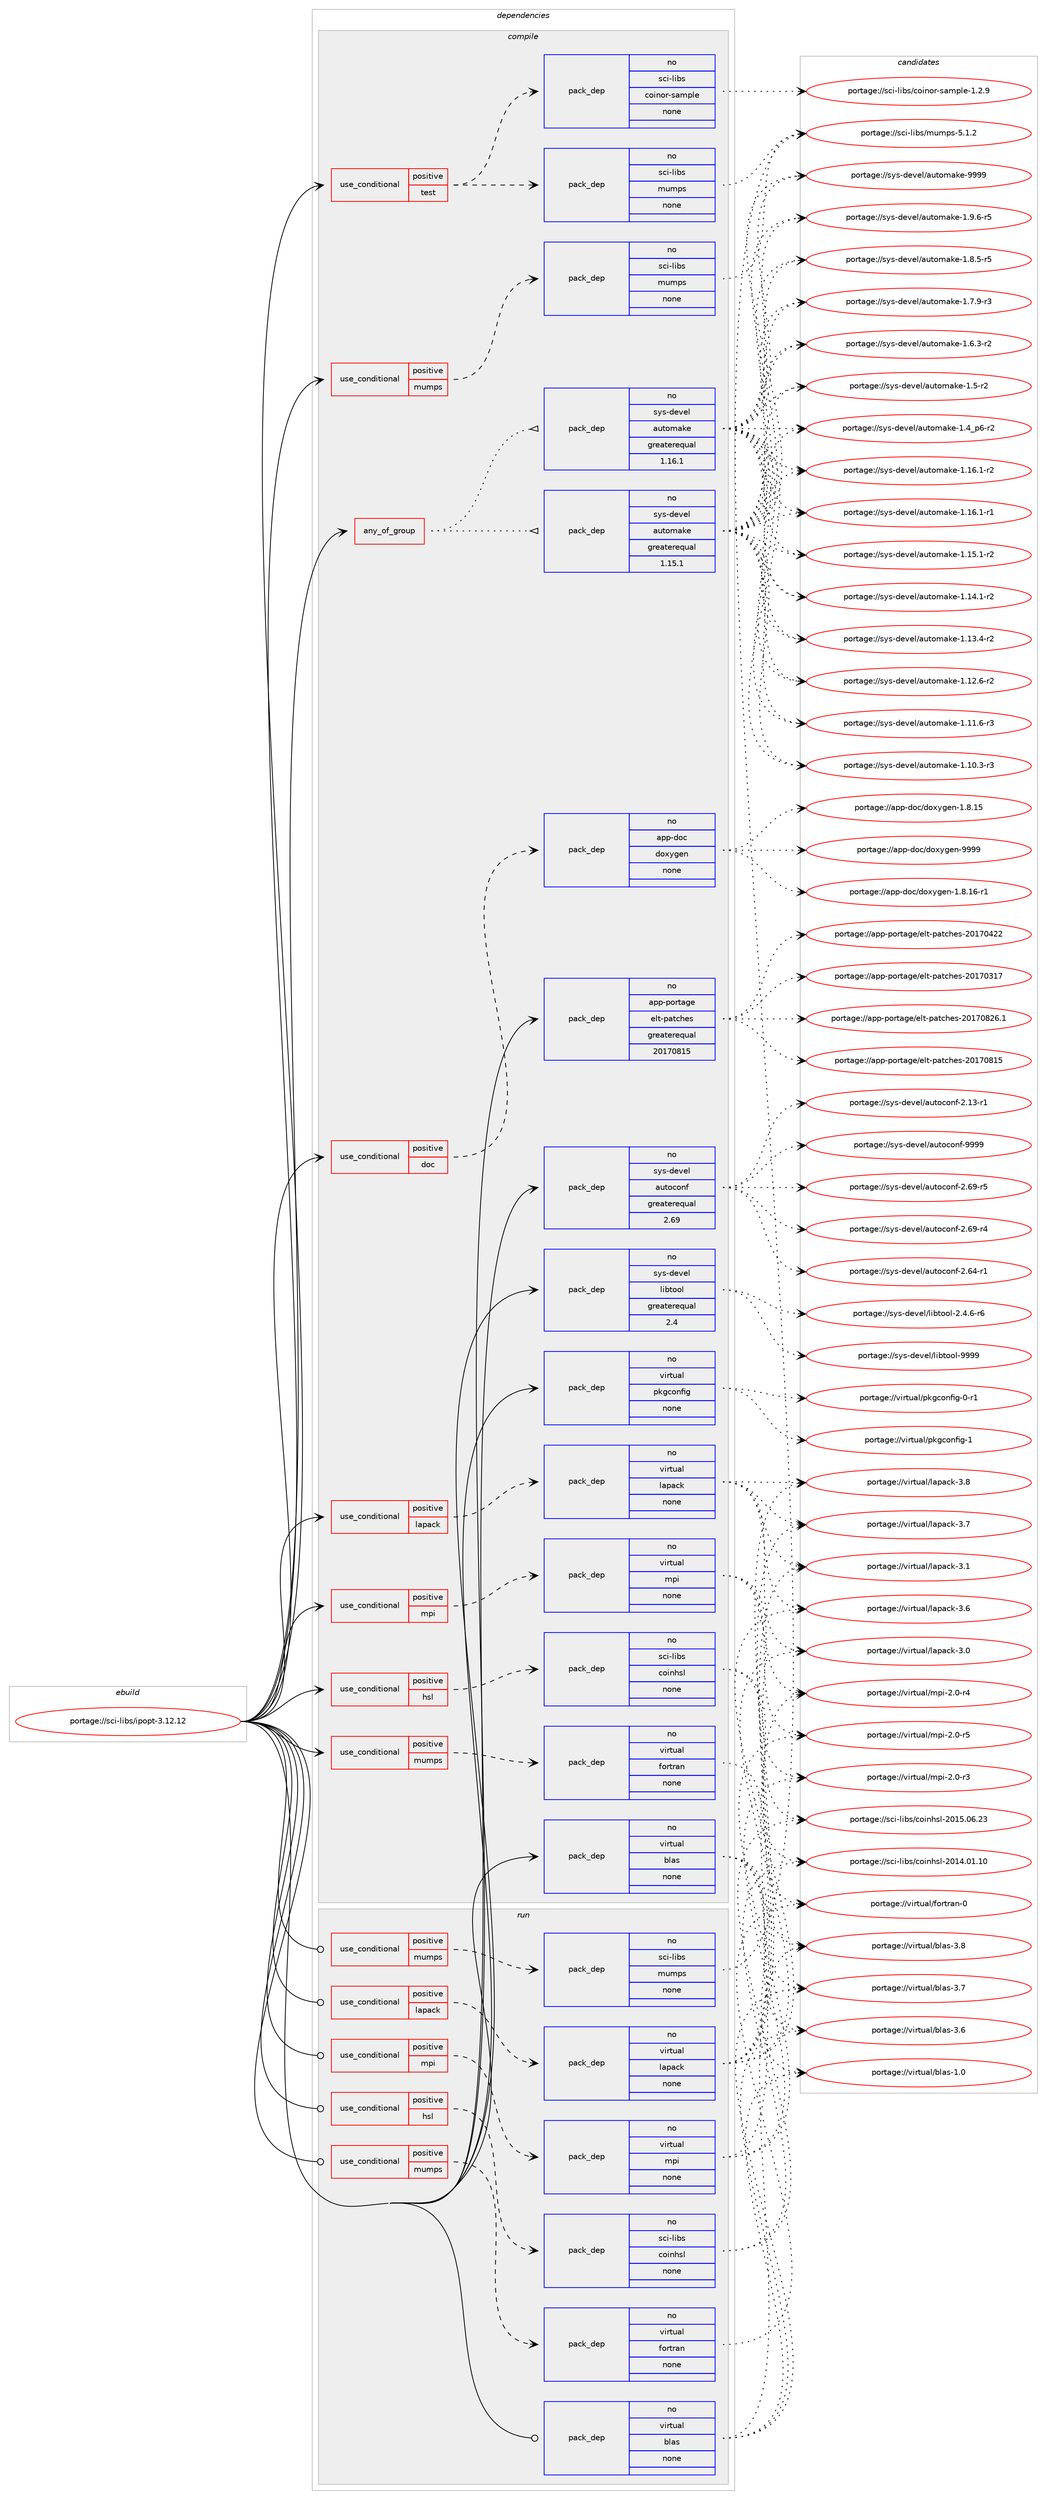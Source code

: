 digraph prolog {

# *************
# Graph options
# *************

newrank=true;
concentrate=true;
compound=true;
graph [rankdir=LR,fontname=Helvetica,fontsize=10,ranksep=1.5];#, ranksep=2.5, nodesep=0.2];
edge  [arrowhead=vee];
node  [fontname=Helvetica,fontsize=10];

# **********
# The ebuild
# **********

subgraph cluster_leftcol {
color=gray;
rank=same;
label=<<i>ebuild</i>>;
id [label="portage://sci-libs/ipopt-3.12.12", color=red, width=4, href="../sci-libs/ipopt-3.12.12.svg"];
}

# ****************
# The dependencies
# ****************

subgraph cluster_midcol {
color=gray;
label=<<i>dependencies</i>>;
subgraph cluster_compile {
fillcolor="#eeeeee";
style=filled;
label=<<i>compile</i>>;
subgraph any1473 {
dependency92228 [label=<<TABLE BORDER="0" CELLBORDER="1" CELLSPACING="0" CELLPADDING="4"><TR><TD CELLPADDING="10">any_of_group</TD></TR></TABLE>>, shape=none, color=red];subgraph pack72124 {
dependency92229 [label=<<TABLE BORDER="0" CELLBORDER="1" CELLSPACING="0" CELLPADDING="4" WIDTH="220"><TR><TD ROWSPAN="6" CELLPADDING="30">pack_dep</TD></TR><TR><TD WIDTH="110">no</TD></TR><TR><TD>sys-devel</TD></TR><TR><TD>automake</TD></TR><TR><TD>greaterequal</TD></TR><TR><TD>1.16.1</TD></TR></TABLE>>, shape=none, color=blue];
}
dependency92228:e -> dependency92229:w [weight=20,style="dotted",arrowhead="oinv"];
subgraph pack72125 {
dependency92230 [label=<<TABLE BORDER="0" CELLBORDER="1" CELLSPACING="0" CELLPADDING="4" WIDTH="220"><TR><TD ROWSPAN="6" CELLPADDING="30">pack_dep</TD></TR><TR><TD WIDTH="110">no</TD></TR><TR><TD>sys-devel</TD></TR><TR><TD>automake</TD></TR><TR><TD>greaterequal</TD></TR><TR><TD>1.15.1</TD></TR></TABLE>>, shape=none, color=blue];
}
dependency92228:e -> dependency92230:w [weight=20,style="dotted",arrowhead="oinv"];
}
id:e -> dependency92228:w [weight=20,style="solid",arrowhead="vee"];
subgraph cond18547 {
dependency92231 [label=<<TABLE BORDER="0" CELLBORDER="1" CELLSPACING="0" CELLPADDING="4"><TR><TD ROWSPAN="3" CELLPADDING="10">use_conditional</TD></TR><TR><TD>positive</TD></TR><TR><TD>doc</TD></TR></TABLE>>, shape=none, color=red];
subgraph pack72126 {
dependency92232 [label=<<TABLE BORDER="0" CELLBORDER="1" CELLSPACING="0" CELLPADDING="4" WIDTH="220"><TR><TD ROWSPAN="6" CELLPADDING="30">pack_dep</TD></TR><TR><TD WIDTH="110">no</TD></TR><TR><TD>app-doc</TD></TR><TR><TD>doxygen</TD></TR><TR><TD>none</TD></TR><TR><TD></TD></TR></TABLE>>, shape=none, color=blue];
}
dependency92231:e -> dependency92232:w [weight=20,style="dashed",arrowhead="vee"];
}
id:e -> dependency92231:w [weight=20,style="solid",arrowhead="vee"];
subgraph cond18548 {
dependency92233 [label=<<TABLE BORDER="0" CELLBORDER="1" CELLSPACING="0" CELLPADDING="4"><TR><TD ROWSPAN="3" CELLPADDING="10">use_conditional</TD></TR><TR><TD>positive</TD></TR><TR><TD>hsl</TD></TR></TABLE>>, shape=none, color=red];
subgraph pack72127 {
dependency92234 [label=<<TABLE BORDER="0" CELLBORDER="1" CELLSPACING="0" CELLPADDING="4" WIDTH="220"><TR><TD ROWSPAN="6" CELLPADDING="30">pack_dep</TD></TR><TR><TD WIDTH="110">no</TD></TR><TR><TD>sci-libs</TD></TR><TR><TD>coinhsl</TD></TR><TR><TD>none</TD></TR><TR><TD></TD></TR></TABLE>>, shape=none, color=blue];
}
dependency92233:e -> dependency92234:w [weight=20,style="dashed",arrowhead="vee"];
}
id:e -> dependency92233:w [weight=20,style="solid",arrowhead="vee"];
subgraph cond18549 {
dependency92235 [label=<<TABLE BORDER="0" CELLBORDER="1" CELLSPACING="0" CELLPADDING="4"><TR><TD ROWSPAN="3" CELLPADDING="10">use_conditional</TD></TR><TR><TD>positive</TD></TR><TR><TD>lapack</TD></TR></TABLE>>, shape=none, color=red];
subgraph pack72128 {
dependency92236 [label=<<TABLE BORDER="0" CELLBORDER="1" CELLSPACING="0" CELLPADDING="4" WIDTH="220"><TR><TD ROWSPAN="6" CELLPADDING="30">pack_dep</TD></TR><TR><TD WIDTH="110">no</TD></TR><TR><TD>virtual</TD></TR><TR><TD>lapack</TD></TR><TR><TD>none</TD></TR><TR><TD></TD></TR></TABLE>>, shape=none, color=blue];
}
dependency92235:e -> dependency92236:w [weight=20,style="dashed",arrowhead="vee"];
}
id:e -> dependency92235:w [weight=20,style="solid",arrowhead="vee"];
subgraph cond18550 {
dependency92237 [label=<<TABLE BORDER="0" CELLBORDER="1" CELLSPACING="0" CELLPADDING="4"><TR><TD ROWSPAN="3" CELLPADDING="10">use_conditional</TD></TR><TR><TD>positive</TD></TR><TR><TD>mpi</TD></TR></TABLE>>, shape=none, color=red];
subgraph pack72129 {
dependency92238 [label=<<TABLE BORDER="0" CELLBORDER="1" CELLSPACING="0" CELLPADDING="4" WIDTH="220"><TR><TD ROWSPAN="6" CELLPADDING="30">pack_dep</TD></TR><TR><TD WIDTH="110">no</TD></TR><TR><TD>virtual</TD></TR><TR><TD>mpi</TD></TR><TR><TD>none</TD></TR><TR><TD></TD></TR></TABLE>>, shape=none, color=blue];
}
dependency92237:e -> dependency92238:w [weight=20,style="dashed",arrowhead="vee"];
}
id:e -> dependency92237:w [weight=20,style="solid",arrowhead="vee"];
subgraph cond18551 {
dependency92239 [label=<<TABLE BORDER="0" CELLBORDER="1" CELLSPACING="0" CELLPADDING="4"><TR><TD ROWSPAN="3" CELLPADDING="10">use_conditional</TD></TR><TR><TD>positive</TD></TR><TR><TD>mumps</TD></TR></TABLE>>, shape=none, color=red];
subgraph pack72130 {
dependency92240 [label=<<TABLE BORDER="0" CELLBORDER="1" CELLSPACING="0" CELLPADDING="4" WIDTH="220"><TR><TD ROWSPAN="6" CELLPADDING="30">pack_dep</TD></TR><TR><TD WIDTH="110">no</TD></TR><TR><TD>sci-libs</TD></TR><TR><TD>mumps</TD></TR><TR><TD>none</TD></TR><TR><TD></TD></TR></TABLE>>, shape=none, color=blue];
}
dependency92239:e -> dependency92240:w [weight=20,style="dashed",arrowhead="vee"];
}
id:e -> dependency92239:w [weight=20,style="solid",arrowhead="vee"];
subgraph cond18552 {
dependency92241 [label=<<TABLE BORDER="0" CELLBORDER="1" CELLSPACING="0" CELLPADDING="4"><TR><TD ROWSPAN="3" CELLPADDING="10">use_conditional</TD></TR><TR><TD>positive</TD></TR><TR><TD>mumps</TD></TR></TABLE>>, shape=none, color=red];
subgraph pack72131 {
dependency92242 [label=<<TABLE BORDER="0" CELLBORDER="1" CELLSPACING="0" CELLPADDING="4" WIDTH="220"><TR><TD ROWSPAN="6" CELLPADDING="30">pack_dep</TD></TR><TR><TD WIDTH="110">no</TD></TR><TR><TD>virtual</TD></TR><TR><TD>fortran</TD></TR><TR><TD>none</TD></TR><TR><TD></TD></TR></TABLE>>, shape=none, color=blue];
}
dependency92241:e -> dependency92242:w [weight=20,style="dashed",arrowhead="vee"];
}
id:e -> dependency92241:w [weight=20,style="solid",arrowhead="vee"];
subgraph cond18553 {
dependency92243 [label=<<TABLE BORDER="0" CELLBORDER="1" CELLSPACING="0" CELLPADDING="4"><TR><TD ROWSPAN="3" CELLPADDING="10">use_conditional</TD></TR><TR><TD>positive</TD></TR><TR><TD>test</TD></TR></TABLE>>, shape=none, color=red];
subgraph pack72132 {
dependency92244 [label=<<TABLE BORDER="0" CELLBORDER="1" CELLSPACING="0" CELLPADDING="4" WIDTH="220"><TR><TD ROWSPAN="6" CELLPADDING="30">pack_dep</TD></TR><TR><TD WIDTH="110">no</TD></TR><TR><TD>sci-libs</TD></TR><TR><TD>coinor-sample</TD></TR><TR><TD>none</TD></TR><TR><TD></TD></TR></TABLE>>, shape=none, color=blue];
}
dependency92243:e -> dependency92244:w [weight=20,style="dashed",arrowhead="vee"];
subgraph pack72133 {
dependency92245 [label=<<TABLE BORDER="0" CELLBORDER="1" CELLSPACING="0" CELLPADDING="4" WIDTH="220"><TR><TD ROWSPAN="6" CELLPADDING="30">pack_dep</TD></TR><TR><TD WIDTH="110">no</TD></TR><TR><TD>sci-libs</TD></TR><TR><TD>mumps</TD></TR><TR><TD>none</TD></TR><TR><TD></TD></TR></TABLE>>, shape=none, color=blue];
}
dependency92243:e -> dependency92245:w [weight=20,style="dashed",arrowhead="vee"];
}
id:e -> dependency92243:w [weight=20,style="solid",arrowhead="vee"];
subgraph pack72134 {
dependency92246 [label=<<TABLE BORDER="0" CELLBORDER="1" CELLSPACING="0" CELLPADDING="4" WIDTH="220"><TR><TD ROWSPAN="6" CELLPADDING="30">pack_dep</TD></TR><TR><TD WIDTH="110">no</TD></TR><TR><TD>app-portage</TD></TR><TR><TD>elt-patches</TD></TR><TR><TD>greaterequal</TD></TR><TR><TD>20170815</TD></TR></TABLE>>, shape=none, color=blue];
}
id:e -> dependency92246:w [weight=20,style="solid",arrowhead="vee"];
subgraph pack72135 {
dependency92247 [label=<<TABLE BORDER="0" CELLBORDER="1" CELLSPACING="0" CELLPADDING="4" WIDTH="220"><TR><TD ROWSPAN="6" CELLPADDING="30">pack_dep</TD></TR><TR><TD WIDTH="110">no</TD></TR><TR><TD>sys-devel</TD></TR><TR><TD>autoconf</TD></TR><TR><TD>greaterequal</TD></TR><TR><TD>2.69</TD></TR></TABLE>>, shape=none, color=blue];
}
id:e -> dependency92247:w [weight=20,style="solid",arrowhead="vee"];
subgraph pack72136 {
dependency92248 [label=<<TABLE BORDER="0" CELLBORDER="1" CELLSPACING="0" CELLPADDING="4" WIDTH="220"><TR><TD ROWSPAN="6" CELLPADDING="30">pack_dep</TD></TR><TR><TD WIDTH="110">no</TD></TR><TR><TD>sys-devel</TD></TR><TR><TD>libtool</TD></TR><TR><TD>greaterequal</TD></TR><TR><TD>2.4</TD></TR></TABLE>>, shape=none, color=blue];
}
id:e -> dependency92248:w [weight=20,style="solid",arrowhead="vee"];
subgraph pack72137 {
dependency92249 [label=<<TABLE BORDER="0" CELLBORDER="1" CELLSPACING="0" CELLPADDING="4" WIDTH="220"><TR><TD ROWSPAN="6" CELLPADDING="30">pack_dep</TD></TR><TR><TD WIDTH="110">no</TD></TR><TR><TD>virtual</TD></TR><TR><TD>blas</TD></TR><TR><TD>none</TD></TR><TR><TD></TD></TR></TABLE>>, shape=none, color=blue];
}
id:e -> dependency92249:w [weight=20,style="solid",arrowhead="vee"];
subgraph pack72138 {
dependency92250 [label=<<TABLE BORDER="0" CELLBORDER="1" CELLSPACING="0" CELLPADDING="4" WIDTH="220"><TR><TD ROWSPAN="6" CELLPADDING="30">pack_dep</TD></TR><TR><TD WIDTH="110">no</TD></TR><TR><TD>virtual</TD></TR><TR><TD>pkgconfig</TD></TR><TR><TD>none</TD></TR><TR><TD></TD></TR></TABLE>>, shape=none, color=blue];
}
id:e -> dependency92250:w [weight=20,style="solid",arrowhead="vee"];
}
subgraph cluster_compileandrun {
fillcolor="#eeeeee";
style=filled;
label=<<i>compile and run</i>>;
}
subgraph cluster_run {
fillcolor="#eeeeee";
style=filled;
label=<<i>run</i>>;
subgraph cond18554 {
dependency92251 [label=<<TABLE BORDER="0" CELLBORDER="1" CELLSPACING="0" CELLPADDING="4"><TR><TD ROWSPAN="3" CELLPADDING="10">use_conditional</TD></TR><TR><TD>positive</TD></TR><TR><TD>hsl</TD></TR></TABLE>>, shape=none, color=red];
subgraph pack72139 {
dependency92252 [label=<<TABLE BORDER="0" CELLBORDER="1" CELLSPACING="0" CELLPADDING="4" WIDTH="220"><TR><TD ROWSPAN="6" CELLPADDING="30">pack_dep</TD></TR><TR><TD WIDTH="110">no</TD></TR><TR><TD>sci-libs</TD></TR><TR><TD>coinhsl</TD></TR><TR><TD>none</TD></TR><TR><TD></TD></TR></TABLE>>, shape=none, color=blue];
}
dependency92251:e -> dependency92252:w [weight=20,style="dashed",arrowhead="vee"];
}
id:e -> dependency92251:w [weight=20,style="solid",arrowhead="odot"];
subgraph cond18555 {
dependency92253 [label=<<TABLE BORDER="0" CELLBORDER="1" CELLSPACING="0" CELLPADDING="4"><TR><TD ROWSPAN="3" CELLPADDING="10">use_conditional</TD></TR><TR><TD>positive</TD></TR><TR><TD>lapack</TD></TR></TABLE>>, shape=none, color=red];
subgraph pack72140 {
dependency92254 [label=<<TABLE BORDER="0" CELLBORDER="1" CELLSPACING="0" CELLPADDING="4" WIDTH="220"><TR><TD ROWSPAN="6" CELLPADDING="30">pack_dep</TD></TR><TR><TD WIDTH="110">no</TD></TR><TR><TD>virtual</TD></TR><TR><TD>lapack</TD></TR><TR><TD>none</TD></TR><TR><TD></TD></TR></TABLE>>, shape=none, color=blue];
}
dependency92253:e -> dependency92254:w [weight=20,style="dashed",arrowhead="vee"];
}
id:e -> dependency92253:w [weight=20,style="solid",arrowhead="odot"];
subgraph cond18556 {
dependency92255 [label=<<TABLE BORDER="0" CELLBORDER="1" CELLSPACING="0" CELLPADDING="4"><TR><TD ROWSPAN="3" CELLPADDING="10">use_conditional</TD></TR><TR><TD>positive</TD></TR><TR><TD>mpi</TD></TR></TABLE>>, shape=none, color=red];
subgraph pack72141 {
dependency92256 [label=<<TABLE BORDER="0" CELLBORDER="1" CELLSPACING="0" CELLPADDING="4" WIDTH="220"><TR><TD ROWSPAN="6" CELLPADDING="30">pack_dep</TD></TR><TR><TD WIDTH="110">no</TD></TR><TR><TD>virtual</TD></TR><TR><TD>mpi</TD></TR><TR><TD>none</TD></TR><TR><TD></TD></TR></TABLE>>, shape=none, color=blue];
}
dependency92255:e -> dependency92256:w [weight=20,style="dashed",arrowhead="vee"];
}
id:e -> dependency92255:w [weight=20,style="solid",arrowhead="odot"];
subgraph cond18557 {
dependency92257 [label=<<TABLE BORDER="0" CELLBORDER="1" CELLSPACING="0" CELLPADDING="4"><TR><TD ROWSPAN="3" CELLPADDING="10">use_conditional</TD></TR><TR><TD>positive</TD></TR><TR><TD>mumps</TD></TR></TABLE>>, shape=none, color=red];
subgraph pack72142 {
dependency92258 [label=<<TABLE BORDER="0" CELLBORDER="1" CELLSPACING="0" CELLPADDING="4" WIDTH="220"><TR><TD ROWSPAN="6" CELLPADDING="30">pack_dep</TD></TR><TR><TD WIDTH="110">no</TD></TR><TR><TD>sci-libs</TD></TR><TR><TD>mumps</TD></TR><TR><TD>none</TD></TR><TR><TD></TD></TR></TABLE>>, shape=none, color=blue];
}
dependency92257:e -> dependency92258:w [weight=20,style="dashed",arrowhead="vee"];
}
id:e -> dependency92257:w [weight=20,style="solid",arrowhead="odot"];
subgraph cond18558 {
dependency92259 [label=<<TABLE BORDER="0" CELLBORDER="1" CELLSPACING="0" CELLPADDING="4"><TR><TD ROWSPAN="3" CELLPADDING="10">use_conditional</TD></TR><TR><TD>positive</TD></TR><TR><TD>mumps</TD></TR></TABLE>>, shape=none, color=red];
subgraph pack72143 {
dependency92260 [label=<<TABLE BORDER="0" CELLBORDER="1" CELLSPACING="0" CELLPADDING="4" WIDTH="220"><TR><TD ROWSPAN="6" CELLPADDING="30">pack_dep</TD></TR><TR><TD WIDTH="110">no</TD></TR><TR><TD>virtual</TD></TR><TR><TD>fortran</TD></TR><TR><TD>none</TD></TR><TR><TD></TD></TR></TABLE>>, shape=none, color=blue];
}
dependency92259:e -> dependency92260:w [weight=20,style="dashed",arrowhead="vee"];
}
id:e -> dependency92259:w [weight=20,style="solid",arrowhead="odot"];
subgraph pack72144 {
dependency92261 [label=<<TABLE BORDER="0" CELLBORDER="1" CELLSPACING="0" CELLPADDING="4" WIDTH="220"><TR><TD ROWSPAN="6" CELLPADDING="30">pack_dep</TD></TR><TR><TD WIDTH="110">no</TD></TR><TR><TD>virtual</TD></TR><TR><TD>blas</TD></TR><TR><TD>none</TD></TR><TR><TD></TD></TR></TABLE>>, shape=none, color=blue];
}
id:e -> dependency92261:w [weight=20,style="solid",arrowhead="odot"];
}
}

# **************
# The candidates
# **************

subgraph cluster_choices {
rank=same;
color=gray;
label=<<i>candidates</i>>;

subgraph choice72124 {
color=black;
nodesep=1;
choice115121115451001011181011084797117116111109971071014557575757 [label="portage://sys-devel/automake-9999", color=red, width=4,href="../sys-devel/automake-9999.svg"];
choice115121115451001011181011084797117116111109971071014549465746544511453 [label="portage://sys-devel/automake-1.9.6-r5", color=red, width=4,href="../sys-devel/automake-1.9.6-r5.svg"];
choice115121115451001011181011084797117116111109971071014549465646534511453 [label="portage://sys-devel/automake-1.8.5-r5", color=red, width=4,href="../sys-devel/automake-1.8.5-r5.svg"];
choice115121115451001011181011084797117116111109971071014549465546574511451 [label="portage://sys-devel/automake-1.7.9-r3", color=red, width=4,href="../sys-devel/automake-1.7.9-r3.svg"];
choice115121115451001011181011084797117116111109971071014549465446514511450 [label="portage://sys-devel/automake-1.6.3-r2", color=red, width=4,href="../sys-devel/automake-1.6.3-r2.svg"];
choice11512111545100101118101108479711711611110997107101454946534511450 [label="portage://sys-devel/automake-1.5-r2", color=red, width=4,href="../sys-devel/automake-1.5-r2.svg"];
choice115121115451001011181011084797117116111109971071014549465295112544511450 [label="portage://sys-devel/automake-1.4_p6-r2", color=red, width=4,href="../sys-devel/automake-1.4_p6-r2.svg"];
choice11512111545100101118101108479711711611110997107101454946495446494511450 [label="portage://sys-devel/automake-1.16.1-r2", color=red, width=4,href="../sys-devel/automake-1.16.1-r2.svg"];
choice11512111545100101118101108479711711611110997107101454946495446494511449 [label="portage://sys-devel/automake-1.16.1-r1", color=red, width=4,href="../sys-devel/automake-1.16.1-r1.svg"];
choice11512111545100101118101108479711711611110997107101454946495346494511450 [label="portage://sys-devel/automake-1.15.1-r2", color=red, width=4,href="../sys-devel/automake-1.15.1-r2.svg"];
choice11512111545100101118101108479711711611110997107101454946495246494511450 [label="portage://sys-devel/automake-1.14.1-r2", color=red, width=4,href="../sys-devel/automake-1.14.1-r2.svg"];
choice11512111545100101118101108479711711611110997107101454946495146524511450 [label="portage://sys-devel/automake-1.13.4-r2", color=red, width=4,href="../sys-devel/automake-1.13.4-r2.svg"];
choice11512111545100101118101108479711711611110997107101454946495046544511450 [label="portage://sys-devel/automake-1.12.6-r2", color=red, width=4,href="../sys-devel/automake-1.12.6-r2.svg"];
choice11512111545100101118101108479711711611110997107101454946494946544511451 [label="portage://sys-devel/automake-1.11.6-r3", color=red, width=4,href="../sys-devel/automake-1.11.6-r3.svg"];
choice11512111545100101118101108479711711611110997107101454946494846514511451 [label="portage://sys-devel/automake-1.10.3-r3", color=red, width=4,href="../sys-devel/automake-1.10.3-r3.svg"];
dependency92229:e -> choice115121115451001011181011084797117116111109971071014557575757:w [style=dotted,weight="100"];
dependency92229:e -> choice115121115451001011181011084797117116111109971071014549465746544511453:w [style=dotted,weight="100"];
dependency92229:e -> choice115121115451001011181011084797117116111109971071014549465646534511453:w [style=dotted,weight="100"];
dependency92229:e -> choice115121115451001011181011084797117116111109971071014549465546574511451:w [style=dotted,weight="100"];
dependency92229:e -> choice115121115451001011181011084797117116111109971071014549465446514511450:w [style=dotted,weight="100"];
dependency92229:e -> choice11512111545100101118101108479711711611110997107101454946534511450:w [style=dotted,weight="100"];
dependency92229:e -> choice115121115451001011181011084797117116111109971071014549465295112544511450:w [style=dotted,weight="100"];
dependency92229:e -> choice11512111545100101118101108479711711611110997107101454946495446494511450:w [style=dotted,weight="100"];
dependency92229:e -> choice11512111545100101118101108479711711611110997107101454946495446494511449:w [style=dotted,weight="100"];
dependency92229:e -> choice11512111545100101118101108479711711611110997107101454946495346494511450:w [style=dotted,weight="100"];
dependency92229:e -> choice11512111545100101118101108479711711611110997107101454946495246494511450:w [style=dotted,weight="100"];
dependency92229:e -> choice11512111545100101118101108479711711611110997107101454946495146524511450:w [style=dotted,weight="100"];
dependency92229:e -> choice11512111545100101118101108479711711611110997107101454946495046544511450:w [style=dotted,weight="100"];
dependency92229:e -> choice11512111545100101118101108479711711611110997107101454946494946544511451:w [style=dotted,weight="100"];
dependency92229:e -> choice11512111545100101118101108479711711611110997107101454946494846514511451:w [style=dotted,weight="100"];
}
subgraph choice72125 {
color=black;
nodesep=1;
choice115121115451001011181011084797117116111109971071014557575757 [label="portage://sys-devel/automake-9999", color=red, width=4,href="../sys-devel/automake-9999.svg"];
choice115121115451001011181011084797117116111109971071014549465746544511453 [label="portage://sys-devel/automake-1.9.6-r5", color=red, width=4,href="../sys-devel/automake-1.9.6-r5.svg"];
choice115121115451001011181011084797117116111109971071014549465646534511453 [label="portage://sys-devel/automake-1.8.5-r5", color=red, width=4,href="../sys-devel/automake-1.8.5-r5.svg"];
choice115121115451001011181011084797117116111109971071014549465546574511451 [label="portage://sys-devel/automake-1.7.9-r3", color=red, width=4,href="../sys-devel/automake-1.7.9-r3.svg"];
choice115121115451001011181011084797117116111109971071014549465446514511450 [label="portage://sys-devel/automake-1.6.3-r2", color=red, width=4,href="../sys-devel/automake-1.6.3-r2.svg"];
choice11512111545100101118101108479711711611110997107101454946534511450 [label="portage://sys-devel/automake-1.5-r2", color=red, width=4,href="../sys-devel/automake-1.5-r2.svg"];
choice115121115451001011181011084797117116111109971071014549465295112544511450 [label="portage://sys-devel/automake-1.4_p6-r2", color=red, width=4,href="../sys-devel/automake-1.4_p6-r2.svg"];
choice11512111545100101118101108479711711611110997107101454946495446494511450 [label="portage://sys-devel/automake-1.16.1-r2", color=red, width=4,href="../sys-devel/automake-1.16.1-r2.svg"];
choice11512111545100101118101108479711711611110997107101454946495446494511449 [label="portage://sys-devel/automake-1.16.1-r1", color=red, width=4,href="../sys-devel/automake-1.16.1-r1.svg"];
choice11512111545100101118101108479711711611110997107101454946495346494511450 [label="portage://sys-devel/automake-1.15.1-r2", color=red, width=4,href="../sys-devel/automake-1.15.1-r2.svg"];
choice11512111545100101118101108479711711611110997107101454946495246494511450 [label="portage://sys-devel/automake-1.14.1-r2", color=red, width=4,href="../sys-devel/automake-1.14.1-r2.svg"];
choice11512111545100101118101108479711711611110997107101454946495146524511450 [label="portage://sys-devel/automake-1.13.4-r2", color=red, width=4,href="../sys-devel/automake-1.13.4-r2.svg"];
choice11512111545100101118101108479711711611110997107101454946495046544511450 [label="portage://sys-devel/automake-1.12.6-r2", color=red, width=4,href="../sys-devel/automake-1.12.6-r2.svg"];
choice11512111545100101118101108479711711611110997107101454946494946544511451 [label="portage://sys-devel/automake-1.11.6-r3", color=red, width=4,href="../sys-devel/automake-1.11.6-r3.svg"];
choice11512111545100101118101108479711711611110997107101454946494846514511451 [label="portage://sys-devel/automake-1.10.3-r3", color=red, width=4,href="../sys-devel/automake-1.10.3-r3.svg"];
dependency92230:e -> choice115121115451001011181011084797117116111109971071014557575757:w [style=dotted,weight="100"];
dependency92230:e -> choice115121115451001011181011084797117116111109971071014549465746544511453:w [style=dotted,weight="100"];
dependency92230:e -> choice115121115451001011181011084797117116111109971071014549465646534511453:w [style=dotted,weight="100"];
dependency92230:e -> choice115121115451001011181011084797117116111109971071014549465546574511451:w [style=dotted,weight="100"];
dependency92230:e -> choice115121115451001011181011084797117116111109971071014549465446514511450:w [style=dotted,weight="100"];
dependency92230:e -> choice11512111545100101118101108479711711611110997107101454946534511450:w [style=dotted,weight="100"];
dependency92230:e -> choice115121115451001011181011084797117116111109971071014549465295112544511450:w [style=dotted,weight="100"];
dependency92230:e -> choice11512111545100101118101108479711711611110997107101454946495446494511450:w [style=dotted,weight="100"];
dependency92230:e -> choice11512111545100101118101108479711711611110997107101454946495446494511449:w [style=dotted,weight="100"];
dependency92230:e -> choice11512111545100101118101108479711711611110997107101454946495346494511450:w [style=dotted,weight="100"];
dependency92230:e -> choice11512111545100101118101108479711711611110997107101454946495246494511450:w [style=dotted,weight="100"];
dependency92230:e -> choice11512111545100101118101108479711711611110997107101454946495146524511450:w [style=dotted,weight="100"];
dependency92230:e -> choice11512111545100101118101108479711711611110997107101454946495046544511450:w [style=dotted,weight="100"];
dependency92230:e -> choice11512111545100101118101108479711711611110997107101454946494946544511451:w [style=dotted,weight="100"];
dependency92230:e -> choice11512111545100101118101108479711711611110997107101454946494846514511451:w [style=dotted,weight="100"];
}
subgraph choice72126 {
color=black;
nodesep=1;
choice971121124510011199471001111201211031011104557575757 [label="portage://app-doc/doxygen-9999", color=red, width=4,href="../app-doc/doxygen-9999.svg"];
choice97112112451001119947100111120121103101110454946564649544511449 [label="portage://app-doc/doxygen-1.8.16-r1", color=red, width=4,href="../app-doc/doxygen-1.8.16-r1.svg"];
choice9711211245100111994710011112012110310111045494656464953 [label="portage://app-doc/doxygen-1.8.15", color=red, width=4,href="../app-doc/doxygen-1.8.15.svg"];
dependency92232:e -> choice971121124510011199471001111201211031011104557575757:w [style=dotted,weight="100"];
dependency92232:e -> choice97112112451001119947100111120121103101110454946564649544511449:w [style=dotted,weight="100"];
dependency92232:e -> choice9711211245100111994710011112012110310111045494656464953:w [style=dotted,weight="100"];
}
subgraph choice72127 {
color=black;
nodesep=1;
choice11599105451081059811547991111051101041151084550484953464854465051 [label="portage://sci-libs/coinhsl-2015.06.23", color=red, width=4,href="../sci-libs/coinhsl-2015.06.23.svg"];
choice11599105451081059811547991111051101041151084550484952464849464948 [label="portage://sci-libs/coinhsl-2014.01.10", color=red, width=4,href="../sci-libs/coinhsl-2014.01.10.svg"];
dependency92234:e -> choice11599105451081059811547991111051101041151084550484953464854465051:w [style=dotted,weight="100"];
dependency92234:e -> choice11599105451081059811547991111051101041151084550484952464849464948:w [style=dotted,weight="100"];
}
subgraph choice72128 {
color=black;
nodesep=1;
choice118105114116117971084710897112979910745514656 [label="portage://virtual/lapack-3.8", color=red, width=4,href="../virtual/lapack-3.8.svg"];
choice118105114116117971084710897112979910745514655 [label="portage://virtual/lapack-3.7", color=red, width=4,href="../virtual/lapack-3.7.svg"];
choice118105114116117971084710897112979910745514654 [label="portage://virtual/lapack-3.6", color=red, width=4,href="../virtual/lapack-3.6.svg"];
choice118105114116117971084710897112979910745514649 [label="portage://virtual/lapack-3.1", color=red, width=4,href="../virtual/lapack-3.1.svg"];
choice118105114116117971084710897112979910745514648 [label="portage://virtual/lapack-3.0", color=red, width=4,href="../virtual/lapack-3.0.svg"];
dependency92236:e -> choice118105114116117971084710897112979910745514656:w [style=dotted,weight="100"];
dependency92236:e -> choice118105114116117971084710897112979910745514655:w [style=dotted,weight="100"];
dependency92236:e -> choice118105114116117971084710897112979910745514654:w [style=dotted,weight="100"];
dependency92236:e -> choice118105114116117971084710897112979910745514649:w [style=dotted,weight="100"];
dependency92236:e -> choice118105114116117971084710897112979910745514648:w [style=dotted,weight="100"];
}
subgraph choice72129 {
color=black;
nodesep=1;
choice1181051141161179710847109112105455046484511453 [label="portage://virtual/mpi-2.0-r5", color=red, width=4,href="../virtual/mpi-2.0-r5.svg"];
choice1181051141161179710847109112105455046484511452 [label="portage://virtual/mpi-2.0-r4", color=red, width=4,href="../virtual/mpi-2.0-r4.svg"];
choice1181051141161179710847109112105455046484511451 [label="portage://virtual/mpi-2.0-r3", color=red, width=4,href="../virtual/mpi-2.0-r3.svg"];
dependency92238:e -> choice1181051141161179710847109112105455046484511453:w [style=dotted,weight="100"];
dependency92238:e -> choice1181051141161179710847109112105455046484511452:w [style=dotted,weight="100"];
dependency92238:e -> choice1181051141161179710847109112105455046484511451:w [style=dotted,weight="100"];
}
subgraph choice72130 {
color=black;
nodesep=1;
choice11599105451081059811547109117109112115455346494650 [label="portage://sci-libs/mumps-5.1.2", color=red, width=4,href="../sci-libs/mumps-5.1.2.svg"];
dependency92240:e -> choice11599105451081059811547109117109112115455346494650:w [style=dotted,weight="100"];
}
subgraph choice72131 {
color=black;
nodesep=1;
choice1181051141161179710847102111114116114971104548 [label="portage://virtual/fortran-0", color=red, width=4,href="../virtual/fortran-0.svg"];
dependency92242:e -> choice1181051141161179710847102111114116114971104548:w [style=dotted,weight="100"];
}
subgraph choice72132 {
color=black;
nodesep=1;
choice11599105451081059811547991111051101111144511597109112108101454946504657 [label="portage://sci-libs/coinor-sample-1.2.9", color=red, width=4,href="../sci-libs/coinor-sample-1.2.9.svg"];
dependency92244:e -> choice11599105451081059811547991111051101111144511597109112108101454946504657:w [style=dotted,weight="100"];
}
subgraph choice72133 {
color=black;
nodesep=1;
choice11599105451081059811547109117109112115455346494650 [label="portage://sci-libs/mumps-5.1.2", color=red, width=4,href="../sci-libs/mumps-5.1.2.svg"];
dependency92245:e -> choice11599105451081059811547109117109112115455346494650:w [style=dotted,weight="100"];
}
subgraph choice72134 {
color=black;
nodesep=1;
choice971121124511211111411697103101471011081164511297116991041011154550484955485650544649 [label="portage://app-portage/elt-patches-20170826.1", color=red, width=4,href="../app-portage/elt-patches-20170826.1.svg"];
choice97112112451121111141169710310147101108116451129711699104101115455048495548564953 [label="portage://app-portage/elt-patches-20170815", color=red, width=4,href="../app-portage/elt-patches-20170815.svg"];
choice97112112451121111141169710310147101108116451129711699104101115455048495548525050 [label="portage://app-portage/elt-patches-20170422", color=red, width=4,href="../app-portage/elt-patches-20170422.svg"];
choice97112112451121111141169710310147101108116451129711699104101115455048495548514955 [label="portage://app-portage/elt-patches-20170317", color=red, width=4,href="../app-portage/elt-patches-20170317.svg"];
dependency92246:e -> choice971121124511211111411697103101471011081164511297116991041011154550484955485650544649:w [style=dotted,weight="100"];
dependency92246:e -> choice97112112451121111141169710310147101108116451129711699104101115455048495548564953:w [style=dotted,weight="100"];
dependency92246:e -> choice97112112451121111141169710310147101108116451129711699104101115455048495548525050:w [style=dotted,weight="100"];
dependency92246:e -> choice97112112451121111141169710310147101108116451129711699104101115455048495548514955:w [style=dotted,weight="100"];
}
subgraph choice72135 {
color=black;
nodesep=1;
choice115121115451001011181011084797117116111991111101024557575757 [label="portage://sys-devel/autoconf-9999", color=red, width=4,href="../sys-devel/autoconf-9999.svg"];
choice1151211154510010111810110847971171161119911111010245504654574511453 [label="portage://sys-devel/autoconf-2.69-r5", color=red, width=4,href="../sys-devel/autoconf-2.69-r5.svg"];
choice1151211154510010111810110847971171161119911111010245504654574511452 [label="portage://sys-devel/autoconf-2.69-r4", color=red, width=4,href="../sys-devel/autoconf-2.69-r4.svg"];
choice1151211154510010111810110847971171161119911111010245504654524511449 [label="portage://sys-devel/autoconf-2.64-r1", color=red, width=4,href="../sys-devel/autoconf-2.64-r1.svg"];
choice1151211154510010111810110847971171161119911111010245504649514511449 [label="portage://sys-devel/autoconf-2.13-r1", color=red, width=4,href="../sys-devel/autoconf-2.13-r1.svg"];
dependency92247:e -> choice115121115451001011181011084797117116111991111101024557575757:w [style=dotted,weight="100"];
dependency92247:e -> choice1151211154510010111810110847971171161119911111010245504654574511453:w [style=dotted,weight="100"];
dependency92247:e -> choice1151211154510010111810110847971171161119911111010245504654574511452:w [style=dotted,weight="100"];
dependency92247:e -> choice1151211154510010111810110847971171161119911111010245504654524511449:w [style=dotted,weight="100"];
dependency92247:e -> choice1151211154510010111810110847971171161119911111010245504649514511449:w [style=dotted,weight="100"];
}
subgraph choice72136 {
color=black;
nodesep=1;
choice1151211154510010111810110847108105981161111111084557575757 [label="portage://sys-devel/libtool-9999", color=red, width=4,href="../sys-devel/libtool-9999.svg"];
choice1151211154510010111810110847108105981161111111084550465246544511454 [label="portage://sys-devel/libtool-2.4.6-r6", color=red, width=4,href="../sys-devel/libtool-2.4.6-r6.svg"];
dependency92248:e -> choice1151211154510010111810110847108105981161111111084557575757:w [style=dotted,weight="100"];
dependency92248:e -> choice1151211154510010111810110847108105981161111111084550465246544511454:w [style=dotted,weight="100"];
}
subgraph choice72137 {
color=black;
nodesep=1;
choice1181051141161179710847981089711545514656 [label="portage://virtual/blas-3.8", color=red, width=4,href="../virtual/blas-3.8.svg"];
choice1181051141161179710847981089711545514655 [label="portage://virtual/blas-3.7", color=red, width=4,href="../virtual/blas-3.7.svg"];
choice1181051141161179710847981089711545514654 [label="portage://virtual/blas-3.6", color=red, width=4,href="../virtual/blas-3.6.svg"];
choice1181051141161179710847981089711545494648 [label="portage://virtual/blas-1.0", color=red, width=4,href="../virtual/blas-1.0.svg"];
dependency92249:e -> choice1181051141161179710847981089711545514656:w [style=dotted,weight="100"];
dependency92249:e -> choice1181051141161179710847981089711545514655:w [style=dotted,weight="100"];
dependency92249:e -> choice1181051141161179710847981089711545514654:w [style=dotted,weight="100"];
dependency92249:e -> choice1181051141161179710847981089711545494648:w [style=dotted,weight="100"];
}
subgraph choice72138 {
color=black;
nodesep=1;
choice1181051141161179710847112107103991111101021051034549 [label="portage://virtual/pkgconfig-1", color=red, width=4,href="../virtual/pkgconfig-1.svg"];
choice11810511411611797108471121071039911111010210510345484511449 [label="portage://virtual/pkgconfig-0-r1", color=red, width=4,href="../virtual/pkgconfig-0-r1.svg"];
dependency92250:e -> choice1181051141161179710847112107103991111101021051034549:w [style=dotted,weight="100"];
dependency92250:e -> choice11810511411611797108471121071039911111010210510345484511449:w [style=dotted,weight="100"];
}
subgraph choice72139 {
color=black;
nodesep=1;
choice11599105451081059811547991111051101041151084550484953464854465051 [label="portage://sci-libs/coinhsl-2015.06.23", color=red, width=4,href="../sci-libs/coinhsl-2015.06.23.svg"];
choice11599105451081059811547991111051101041151084550484952464849464948 [label="portage://sci-libs/coinhsl-2014.01.10", color=red, width=4,href="../sci-libs/coinhsl-2014.01.10.svg"];
dependency92252:e -> choice11599105451081059811547991111051101041151084550484953464854465051:w [style=dotted,weight="100"];
dependency92252:e -> choice11599105451081059811547991111051101041151084550484952464849464948:w [style=dotted,weight="100"];
}
subgraph choice72140 {
color=black;
nodesep=1;
choice118105114116117971084710897112979910745514656 [label="portage://virtual/lapack-3.8", color=red, width=4,href="../virtual/lapack-3.8.svg"];
choice118105114116117971084710897112979910745514655 [label="portage://virtual/lapack-3.7", color=red, width=4,href="../virtual/lapack-3.7.svg"];
choice118105114116117971084710897112979910745514654 [label="portage://virtual/lapack-3.6", color=red, width=4,href="../virtual/lapack-3.6.svg"];
choice118105114116117971084710897112979910745514649 [label="portage://virtual/lapack-3.1", color=red, width=4,href="../virtual/lapack-3.1.svg"];
choice118105114116117971084710897112979910745514648 [label="portage://virtual/lapack-3.0", color=red, width=4,href="../virtual/lapack-3.0.svg"];
dependency92254:e -> choice118105114116117971084710897112979910745514656:w [style=dotted,weight="100"];
dependency92254:e -> choice118105114116117971084710897112979910745514655:w [style=dotted,weight="100"];
dependency92254:e -> choice118105114116117971084710897112979910745514654:w [style=dotted,weight="100"];
dependency92254:e -> choice118105114116117971084710897112979910745514649:w [style=dotted,weight="100"];
dependency92254:e -> choice118105114116117971084710897112979910745514648:w [style=dotted,weight="100"];
}
subgraph choice72141 {
color=black;
nodesep=1;
choice1181051141161179710847109112105455046484511453 [label="portage://virtual/mpi-2.0-r5", color=red, width=4,href="../virtual/mpi-2.0-r5.svg"];
choice1181051141161179710847109112105455046484511452 [label="portage://virtual/mpi-2.0-r4", color=red, width=4,href="../virtual/mpi-2.0-r4.svg"];
choice1181051141161179710847109112105455046484511451 [label="portage://virtual/mpi-2.0-r3", color=red, width=4,href="../virtual/mpi-2.0-r3.svg"];
dependency92256:e -> choice1181051141161179710847109112105455046484511453:w [style=dotted,weight="100"];
dependency92256:e -> choice1181051141161179710847109112105455046484511452:w [style=dotted,weight="100"];
dependency92256:e -> choice1181051141161179710847109112105455046484511451:w [style=dotted,weight="100"];
}
subgraph choice72142 {
color=black;
nodesep=1;
choice11599105451081059811547109117109112115455346494650 [label="portage://sci-libs/mumps-5.1.2", color=red, width=4,href="../sci-libs/mumps-5.1.2.svg"];
dependency92258:e -> choice11599105451081059811547109117109112115455346494650:w [style=dotted,weight="100"];
}
subgraph choice72143 {
color=black;
nodesep=1;
choice1181051141161179710847102111114116114971104548 [label="portage://virtual/fortran-0", color=red, width=4,href="../virtual/fortran-0.svg"];
dependency92260:e -> choice1181051141161179710847102111114116114971104548:w [style=dotted,weight="100"];
}
subgraph choice72144 {
color=black;
nodesep=1;
choice1181051141161179710847981089711545514656 [label="portage://virtual/blas-3.8", color=red, width=4,href="../virtual/blas-3.8.svg"];
choice1181051141161179710847981089711545514655 [label="portage://virtual/blas-3.7", color=red, width=4,href="../virtual/blas-3.7.svg"];
choice1181051141161179710847981089711545514654 [label="portage://virtual/blas-3.6", color=red, width=4,href="../virtual/blas-3.6.svg"];
choice1181051141161179710847981089711545494648 [label="portage://virtual/blas-1.0", color=red, width=4,href="../virtual/blas-1.0.svg"];
dependency92261:e -> choice1181051141161179710847981089711545514656:w [style=dotted,weight="100"];
dependency92261:e -> choice1181051141161179710847981089711545514655:w [style=dotted,weight="100"];
dependency92261:e -> choice1181051141161179710847981089711545514654:w [style=dotted,weight="100"];
dependency92261:e -> choice1181051141161179710847981089711545494648:w [style=dotted,weight="100"];
}
}

}
